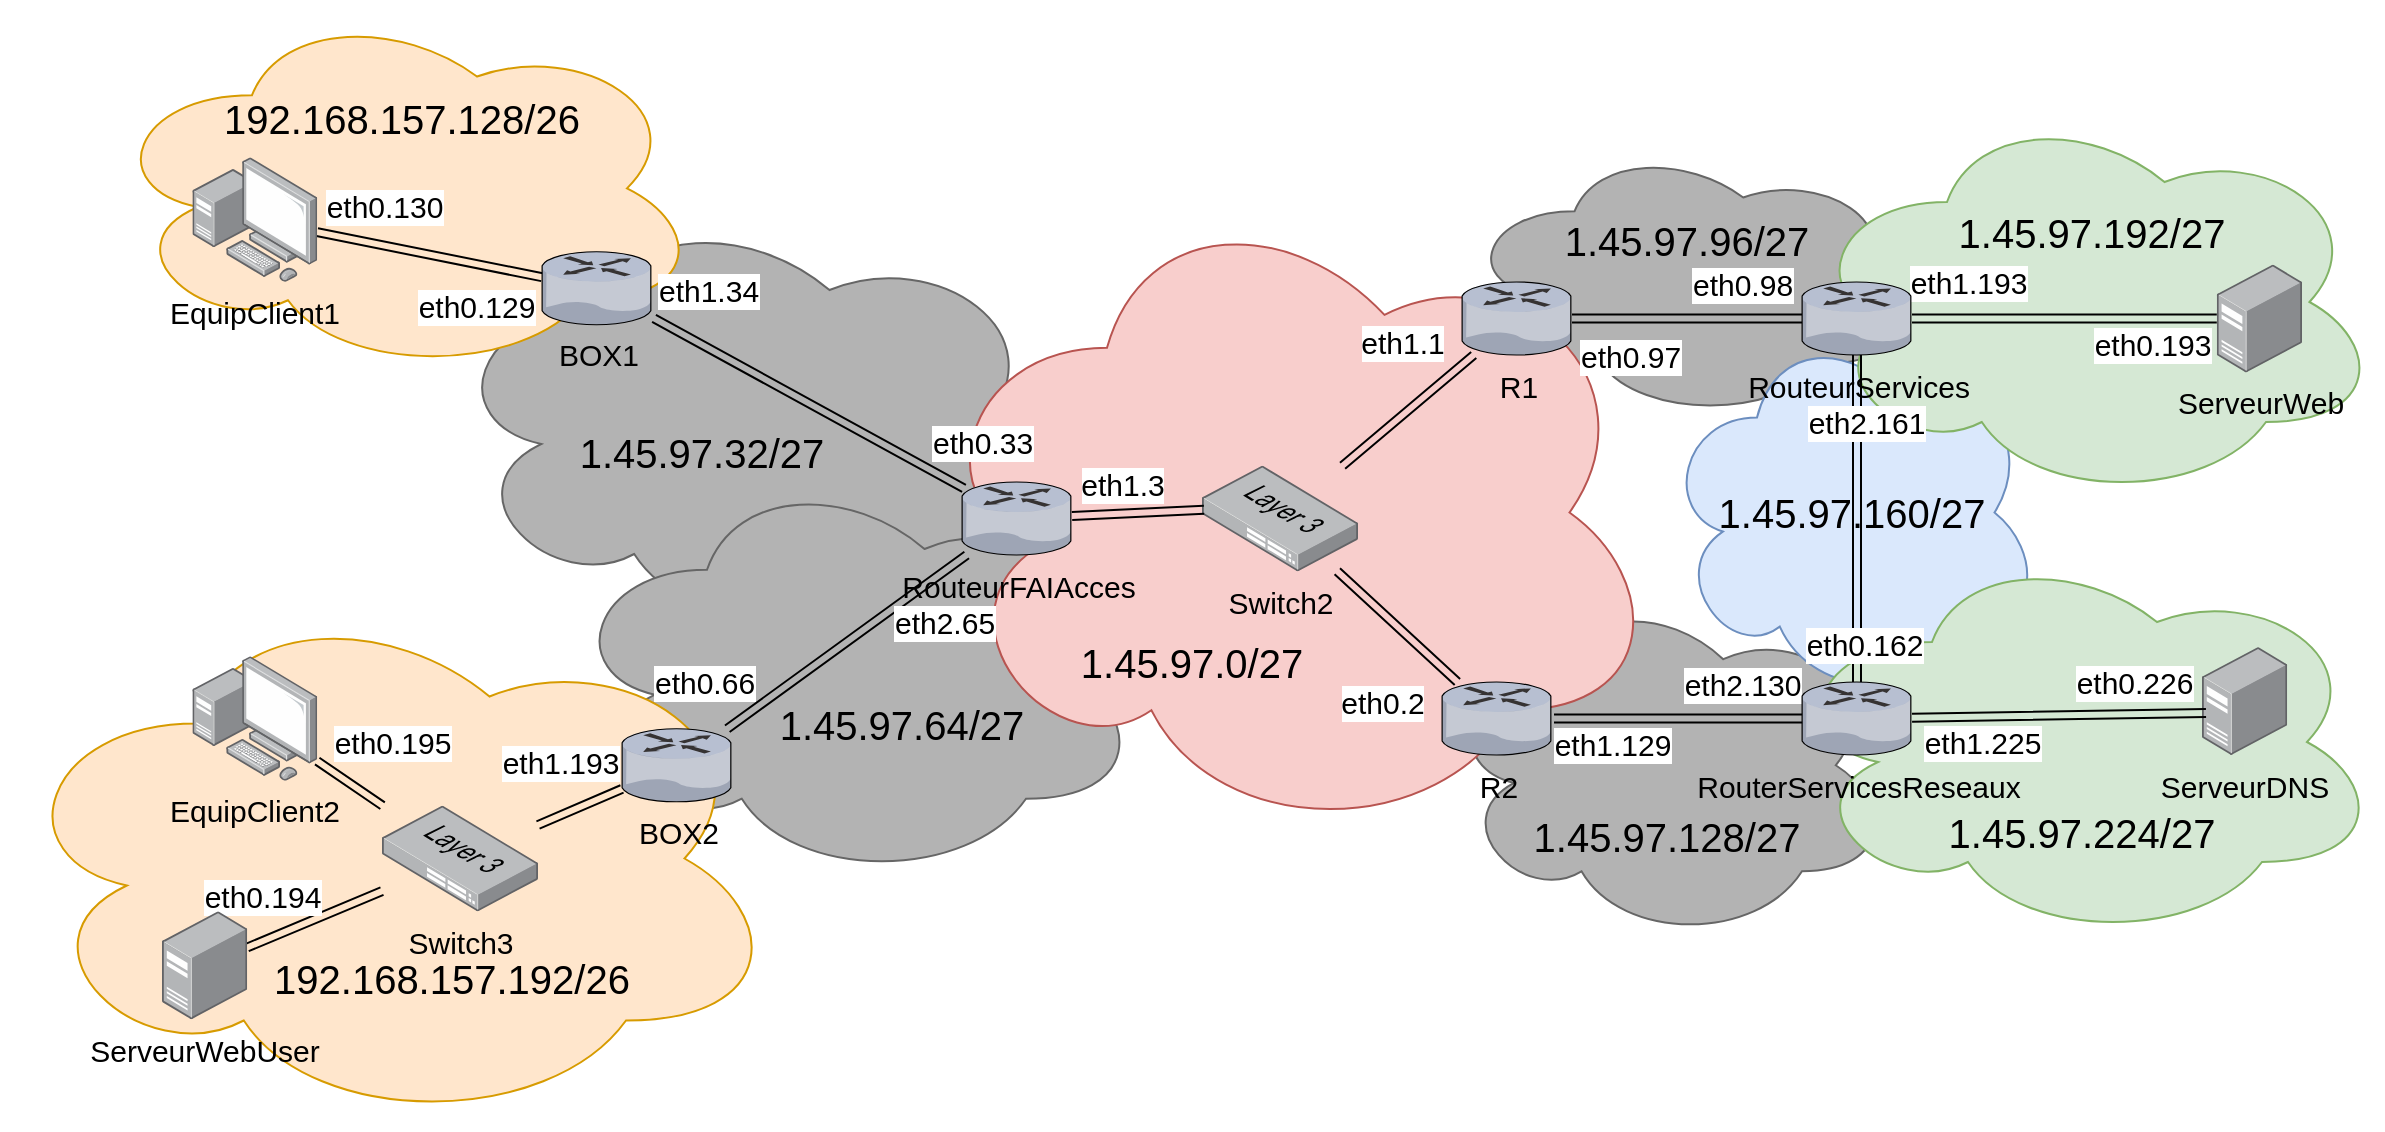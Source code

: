 <mxfile version="24.0.2" type="device">
  <diagram name="Page-1" id="u5iikIoWCM3mgACq238c">
    <mxGraphModel dx="2284" dy="1844" grid="1" gridSize="10" guides="1" tooltips="1" connect="1" arrows="1" fold="1" page="1" pageScale="1" pageWidth="850" pageHeight="1100" background="#FFFFFF" math="0" shadow="0">
      <root>
        <mxCell id="0" />
        <mxCell id="1" parent="0" />
        <mxCell id="snNGc6ppAhpL-tslVcz1-57" value="1.45.97.32/27" style="ellipse;shape=cloud;whiteSpace=wrap;html=1;rotation=0;fillColor=#B3B3B3;fontColor=#000000;strokeColor=#666666;fontSize=20;labelPosition=center;verticalLabelPosition=middle;align=center;verticalAlign=middle;spacingBottom=0;spacingLeft=0;spacingRight=50;spacing=2;spacingTop=30;" parent="1" vertex="1">
          <mxGeometry x="80" y="90" width="310" height="220" as="geometry" />
        </mxCell>
        <mxCell id="snNGc6ppAhpL-tslVcz1-12" value="1.45.97.128/27" style="ellipse;shape=cloud;whiteSpace=wrap;html=1;rotation=0;fillColor=#B3B3B3;fontColor=#000000;strokeColor=#666666;fontSize=20;spacingTop=70;" parent="1" vertex="1">
          <mxGeometry x="580" y="283.25" width="225" height="176.75" as="geometry" />
        </mxCell>
        <mxCell id="snNGc6ppAhpL-tslVcz1-10" value="1.45.97.96/27" style="ellipse;shape=cloud;whiteSpace=wrap;html=1;rotation=0;fillColor=#B3B3B3;strokeColor=#666666;spacingBottom=40;fontSize=20;" parent="1" vertex="1">
          <mxGeometry x="590" y="60" width="225" height="138.63" as="geometry" />
        </mxCell>
        <mxCell id="snNGc6ppAhpL-tslVcz1-51" value="1.45.97.160/27" style="ellipse;shape=cloud;whiteSpace=wrap;html=1;fillColor=#dae8fc;strokeColor=#6c8ebf;fontSize=20;" parent="1" vertex="1">
          <mxGeometry x="690" y="150.28" width="190" height="190" as="geometry" />
        </mxCell>
        <mxCell id="snNGc6ppAhpL-tslVcz1-5" value="1.45.97.192/27" style="ellipse;shape=cloud;whiteSpace=wrap;html=1;fillColor=#d5e8d4;strokeColor=#82b366;fontSize=20;spacingBottom=70;" parent="1" vertex="1">
          <mxGeometry x="760" y="40" width="290" height="200" as="geometry" />
        </mxCell>
        <mxCell id="snNGc6ppAhpL-tslVcz1-6" value="1.45.97.224/27" style="ellipse;shape=cloud;whiteSpace=wrap;html=1;fillColor=#d5e8d4;strokeColor=#82b366;fontSize=20;spacingTop=90;" parent="1" vertex="1">
          <mxGeometry x="750" y="260" width="300" height="200" as="geometry" />
        </mxCell>
        <mxCell id="snNGc6ppAhpL-tslVcz1-9" value="1.45.97.64/27" style="ellipse;shape=cloud;whiteSpace=wrap;html=1;rotation=0;fillColor=#B3B3B3;fontColor=#000000;strokeColor=#666666;fontSize=20;labelPosition=center;verticalLabelPosition=middle;align=center;verticalAlign=middle;spacingBottom=0;spacingLeft=50;spacingRight=0;spacingTop=50;" parent="1" vertex="1">
          <mxGeometry x="140" y="221.85" width="290" height="208.15" as="geometry" />
        </mxCell>
        <mxCell id="snNGc6ppAhpL-tslVcz1-4" value="1.45.97.0/27" style="ellipse;shape=cloud;whiteSpace=wrap;html=1;fillColor=#f8cecc;strokeColor=#b85450;fontSize=20;spacingTop=150;spacingRight=100;" parent="1" vertex="1">
          <mxGeometry x="320" y="80.55" width="370" height="329.45" as="geometry" />
        </mxCell>
        <mxCell id="snNGc6ppAhpL-tslVcz1-3" value="&lt;p style=&quot;line-height: 100%;&quot;&gt;192.168.157.128/26&lt;/p&gt;" style="ellipse;shape=cloud;whiteSpace=wrap;html=1;fillColor=#ffe6cc;strokeColor=#d79b00;fontSize=20;align=center;spacingTop=0;spacingBottom=70;spacing=0;spacingRight=0;" parent="1" vertex="1">
          <mxGeometry x="-90" y="-10" width="300" height="186.4" as="geometry" />
        </mxCell>
        <mxCell id="snNGc6ppAhpL-tslVcz1-2" value="192.168.157.192/26" style="ellipse;shape=cloud;whiteSpace=wrap;html=1;fillColor=#ffe6cc;strokeColor=#d79b00;fontSize=20;spacingBottom=0;spacingTop=120;spacingLeft=60;" parent="1" vertex="1">
          <mxGeometry x="-140" y="283.25" width="390" height="270" as="geometry" />
        </mxCell>
        <mxCell id="T236BH-KNPPCVBOZO8J2-38" value="" style="rounded=0;orthogonalLoop=1;jettySize=auto;html=1;fontFamily=Helvetica;fontSize=12;fontColor=default;labelBackgroundColor=none;shape=link;" parent="1" source="T236BH-KNPPCVBOZO8J2-2" target="T236BH-KNPPCVBOZO8J2-20" edge="1">
          <mxGeometry relative="1" as="geometry" />
        </mxCell>
        <mxCell id="snNGc6ppAhpL-tslVcz1-20" value="eth1.193" style="edgeLabel;html=1;align=center;verticalAlign=middle;resizable=0;points=[];fontSize=15;" parent="T236BH-KNPPCVBOZO8J2-38" vertex="1" connectable="0">
          <mxGeometry x="-0.452" y="7" relative="1" as="geometry">
            <mxPoint x="-23" y="-25" as="offset" />
          </mxGeometry>
        </mxCell>
        <mxCell id="T236BH-KNPPCVBOZO8J2-45" style="rounded=0;orthogonalLoop=1;jettySize=auto;html=1;fontFamily=Helvetica;fontSize=12;fontColor=default;labelBackgroundColor=none;shape=link;" parent="1" source="T236BH-KNPPCVBOZO8J2-2" target="T236BH-KNPPCVBOZO8J2-24" edge="1">
          <mxGeometry relative="1" as="geometry" />
        </mxCell>
        <mxCell id="snNGc6ppAhpL-tslVcz1-23" value="eth2.65" style="edgeLabel;html=1;align=center;verticalAlign=middle;resizable=0;points=[];fontSize=15;" parent="T236BH-KNPPCVBOZO8J2-45" vertex="1" connectable="0">
          <mxGeometry x="0.478" y="-7" relative="1" as="geometry">
            <mxPoint x="15" y="5" as="offset" />
          </mxGeometry>
        </mxCell>
        <mxCell id="snNGc6ppAhpL-tslVcz1-24" value="eth0.66" style="edgeLabel;html=1;align=center;verticalAlign=middle;resizable=0;points=[];fontSize=15;" parent="T236BH-KNPPCVBOZO8J2-45" vertex="1" connectable="0">
          <mxGeometry x="-0.509" y="3" relative="1" as="geometry">
            <mxPoint x="-40" as="offset" />
          </mxGeometry>
        </mxCell>
        <mxCell id="T236BH-KNPPCVBOZO8J2-2" value="BOX2" style="verticalLabelPosition=bottom;aspect=fixed;html=1;verticalAlign=top;strokeColor=none;align=center;outlineConnect=0;shape=mxgraph.citrix.router;labelBackgroundColor=none;fontSize=15;" parent="1" vertex="1">
          <mxGeometry x="170" y="353.38" width="55" height="36.5" as="geometry" />
        </mxCell>
        <mxCell id="T236BH-KNPPCVBOZO8J2-4" value="ServeurWeb" style="image;points=[];aspect=fixed;html=1;align=center;shadow=0;dashed=0;image=img/lib/allied_telesis/computer_and_terminals/Server_Desktop.svg;labelBackgroundColor=none;fontSize=15;" parent="1" vertex="1">
          <mxGeometry x="967.4" y="121.25" width="42.6" height="54" as="geometry" />
        </mxCell>
        <mxCell id="T236BH-KNPPCVBOZO8J2-43" style="rounded=0;orthogonalLoop=1;jettySize=auto;html=1;fontFamily=Helvetica;fontSize=12;fontColor=default;labelBackgroundColor=none;shape=link;" parent="1" source="T236BH-KNPPCVBOZO8J2-5" target="T236BH-KNPPCVBOZO8J2-23" edge="1">
          <mxGeometry relative="1" as="geometry" />
        </mxCell>
        <mxCell id="snNGc6ppAhpL-tslVcz1-16" value="&lt;font style=&quot;font-size: 15px;&quot;&gt;eth0.130&lt;/font&gt;" style="edgeLabel;html=1;align=center;verticalAlign=middle;resizable=0;points=[];" parent="T236BH-KNPPCVBOZO8J2-43" vertex="1" connectable="0">
          <mxGeometry x="-0.504" y="9" relative="1" as="geometry">
            <mxPoint x="3" y="-10" as="offset" />
          </mxGeometry>
        </mxCell>
        <mxCell id="snNGc6ppAhpL-tslVcz1-17" value="eth0.129" style="edgeLabel;html=1;align=center;verticalAlign=middle;resizable=0;points=[];fontSize=15;" parent="T236BH-KNPPCVBOZO8J2-43" vertex="1" connectable="0">
          <mxGeometry x="0.492" y="-6" relative="1" as="geometry">
            <mxPoint x="-4" y="14" as="offset" />
          </mxGeometry>
        </mxCell>
        <object label="EquipClient1" id="T236BH-KNPPCVBOZO8J2-5">
          <mxCell style="image;points=[];aspect=fixed;html=1;align=center;shadow=0;dashed=0;image=img/lib/allied_telesis/computer_and_terminals/Personal_Computer_with_Server.svg;labelBackgroundColor=none;fontSize=15;" parent="1" vertex="1">
            <mxGeometry x="-44.8" y="67.6" width="62.4" height="62.4" as="geometry" />
          </mxCell>
        </object>
        <mxCell id="T236BH-KNPPCVBOZO8J2-20" value="Switch3" style="image;points=[];aspect=fixed;html=1;align=center;shadow=0;dashed=0;image=img/lib/allied_telesis/switch/Switch_24_port_L3_Alternative.svg;labelBackgroundColor=none;fontSize=15;" parent="1" vertex="1">
          <mxGeometry x="50" y="391.85" width="78" height="52.8" as="geometry" />
        </mxCell>
        <mxCell id="T236BH-KNPPCVBOZO8J2-40" value="" style="rounded=0;orthogonalLoop=1;jettySize=auto;html=1;fontFamily=Helvetica;fontSize=12;fontColor=default;labelBackgroundColor=none;shape=link;" parent="1" source="T236BH-KNPPCVBOZO8J2-21" target="T236BH-KNPPCVBOZO8J2-20" edge="1">
          <mxGeometry relative="1" as="geometry" />
        </mxCell>
        <mxCell id="snNGc6ppAhpL-tslVcz1-18" value="&lt;font style=&quot;font-size: 15px;&quot;&gt;eth0.195&lt;/font&gt;" style="edgeLabel;html=1;align=center;verticalAlign=middle;resizable=0;points=[];" parent="T236BH-KNPPCVBOZO8J2-40" vertex="1" connectable="0">
          <mxGeometry x="-0.61" y="7" relative="1" as="geometry">
            <mxPoint x="27" y="-8" as="offset" />
          </mxGeometry>
        </mxCell>
        <mxCell id="T236BH-KNPPCVBOZO8J2-42" value="" style="rounded=0;orthogonalLoop=1;jettySize=auto;html=1;fontFamily=Helvetica;fontSize=12;fontColor=default;labelBackgroundColor=none;shape=link;" parent="1" source="T236BH-KNPPCVBOZO8J2-22" target="T236BH-KNPPCVBOZO8J2-20" edge="1">
          <mxGeometry relative="1" as="geometry">
            <mxPoint x="48.8" y="390" as="targetPoint" />
          </mxGeometry>
        </mxCell>
        <mxCell id="snNGc6ppAhpL-tslVcz1-19" value="eth0.194" style="edgeLabel;html=1;align=center;verticalAlign=middle;resizable=0;points=[];fontSize=15;" parent="T236BH-KNPPCVBOZO8J2-42" vertex="1" connectable="0">
          <mxGeometry x="-0.548" y="5" relative="1" as="geometry">
            <mxPoint x="-6" y="-15" as="offset" />
          </mxGeometry>
        </mxCell>
        <mxCell id="T236BH-KNPPCVBOZO8J2-21" value="EquipClient2" style="image;points=[];aspect=fixed;html=1;align=center;shadow=0;dashed=0;image=img/lib/allied_telesis/computer_and_terminals/Personal_Computer_with_Server.svg;labelBackgroundColor=none;fontSize=15;" parent="1" vertex="1">
          <mxGeometry x="-44.8" y="317.05" width="62.4" height="62.4" as="geometry" />
        </mxCell>
        <mxCell id="T236BH-KNPPCVBOZO8J2-22" value="ServeurWebUser" style="image;points=[];aspect=fixed;html=1;align=center;shadow=0;dashed=0;image=img/lib/allied_telesis/computer_and_terminals/Server_Desktop.svg;labelBackgroundColor=none;fontSize=15;" parent="1" vertex="1">
          <mxGeometry x="-60.0" y="444.65" width="42.6" height="54" as="geometry" />
        </mxCell>
        <mxCell id="T236BH-KNPPCVBOZO8J2-44" style="rounded=0;orthogonalLoop=1;jettySize=auto;html=1;fontFamily=Helvetica;fontSize=12;fontColor=default;labelBackgroundColor=none;shape=link;" parent="1" edge="1">
          <mxGeometry relative="1" as="geometry">
            <mxPoint x="186" y="148.197" as="sourcePoint" />
            <mxPoint x="341" y="233.173" as="targetPoint" />
          </mxGeometry>
        </mxCell>
        <mxCell id="snNGc6ppAhpL-tslVcz1-21" value="eth1.34" style="edgeLabel;html=1;align=center;verticalAlign=middle;resizable=0;points=[];fontSize=15;" parent="T236BH-KNPPCVBOZO8J2-44" vertex="1" connectable="0">
          <mxGeometry x="-0.51" y="7" relative="1" as="geometry">
            <mxPoint x="-15" y="-29" as="offset" />
          </mxGeometry>
        </mxCell>
        <mxCell id="snNGc6ppAhpL-tslVcz1-22" value="&lt;font style=&quot;font-size: 15px;&quot;&gt;eth0.33&lt;/font&gt;" style="edgeLabel;html=1;align=center;verticalAlign=middle;resizable=0;points=[];" parent="T236BH-KNPPCVBOZO8J2-44" vertex="1" connectable="0">
          <mxGeometry x="0.463" y="-5" relative="1" as="geometry">
            <mxPoint x="53" y="-5" as="offset" />
          </mxGeometry>
        </mxCell>
        <mxCell id="T236BH-KNPPCVBOZO8J2-23" value="BOX1" style="verticalLabelPosition=bottom;aspect=fixed;html=1;verticalAlign=top;strokeColor=none;align=center;outlineConnect=0;shape=mxgraph.citrix.router;labelBackgroundColor=none;fontSize=15;" parent="1" vertex="1">
          <mxGeometry x="130" y="114.87" width="55" height="36.5" as="geometry" />
        </mxCell>
        <mxCell id="T236BH-KNPPCVBOZO8J2-24" value="RouteurFAIAcces" style="verticalLabelPosition=bottom;aspect=fixed;html=1;verticalAlign=top;strokeColor=none;align=center;outlineConnect=0;shape=mxgraph.citrix.router;labelBackgroundColor=none;fontSize=15;" parent="1" vertex="1">
          <mxGeometry x="340" y="230" width="55" height="36.5" as="geometry" />
        </mxCell>
        <mxCell id="T236BH-KNPPCVBOZO8J2-25" value="ServeurDNS" style="image;points=[];aspect=fixed;html=1;align=center;shadow=0;dashed=0;image=img/lib/allied_telesis/computer_and_terminals/Server_Desktop.svg;labelBackgroundColor=none;fontSize=15;" parent="1" vertex="1">
          <mxGeometry x="960" y="312.5" width="42.6" height="54" as="geometry" />
        </mxCell>
        <mxCell id="T236BH-KNPPCVBOZO8J2-47" style="rounded=0;orthogonalLoop=1;jettySize=auto;html=1;fontFamily=Helvetica;fontSize=12;fontColor=default;labelBackgroundColor=none;shape=link;" parent="1" source="T236BH-KNPPCVBOZO8J2-26" target="T236BH-KNPPCVBOZO8J2-28" edge="1">
          <mxGeometry relative="1" as="geometry">
            <mxPoint x="490" y="230" as="sourcePoint" />
          </mxGeometry>
        </mxCell>
        <mxCell id="snNGc6ppAhpL-tslVcz1-26" value="eth1.1" style="edgeLabel;html=1;align=center;verticalAlign=middle;resizable=0;points=[];fontSize=15;" parent="T236BH-KNPPCVBOZO8J2-47" vertex="1" connectable="0">
          <mxGeometry x="0.493" y="-6" relative="1" as="geometry">
            <mxPoint x="-23" y="-25" as="offset" />
          </mxGeometry>
        </mxCell>
        <mxCell id="T236BH-KNPPCVBOZO8J2-48" style="rounded=0;orthogonalLoop=1;jettySize=auto;html=1;fontFamily=Helvetica;fontSize=12;fontColor=default;labelBackgroundColor=none;shape=link;" parent="1" source="T236BH-KNPPCVBOZO8J2-26" target="T236BH-KNPPCVBOZO8J2-29" edge="1">
          <mxGeometry relative="1" as="geometry" />
        </mxCell>
        <mxCell id="snNGc6ppAhpL-tslVcz1-27" value="eth0.2" style="edgeLabel;html=1;align=center;verticalAlign=middle;resizable=0;points=[];fontSize=15;" parent="T236BH-KNPPCVBOZO8J2-48" vertex="1" connectable="0">
          <mxGeometry x="0.529" y="-8" relative="1" as="geometry">
            <mxPoint x="-18" y="17" as="offset" />
          </mxGeometry>
        </mxCell>
        <mxCell id="T236BH-KNPPCVBOZO8J2-26" value="Switch2" style="image;points=[];aspect=fixed;html=1;align=center;shadow=0;dashed=0;image=img/lib/allied_telesis/switch/Switch_24_port_L3_Alternative.svg;labelBackgroundColor=none;fontSize=15;" parent="1" vertex="1">
          <mxGeometry x="460" y="221.85" width="78" height="52.8" as="geometry" />
        </mxCell>
        <mxCell id="T236BH-KNPPCVBOZO8J2-49" value="" style="rounded=0;orthogonalLoop=1;jettySize=auto;html=1;fontFamily=Helvetica;fontSize=20;fontColor=default;labelBackgroundColor=none;shape=link;" parent="1" source="T236BH-KNPPCVBOZO8J2-28" target="T236BH-KNPPCVBOZO8J2-31" edge="1">
          <mxGeometry x="-0.217" y="38" relative="1" as="geometry">
            <mxPoint as="offset" />
          </mxGeometry>
        </mxCell>
        <mxCell id="snNGc6ppAhpL-tslVcz1-29" value="eth0.97" style="edgeLabel;html=1;align=center;verticalAlign=middle;resizable=0;points=[];fontSize=15;" parent="T236BH-KNPPCVBOZO8J2-49" vertex="1" connectable="0">
          <mxGeometry x="-0.513" y="8" relative="1" as="geometry">
            <mxPoint x="1" y="26" as="offset" />
          </mxGeometry>
        </mxCell>
        <mxCell id="snNGc6ppAhpL-tslVcz1-31" value="eth0.98" style="edgeLabel;html=1;align=center;verticalAlign=middle;resizable=0;points=[];fontSize=15;" parent="T236BH-KNPPCVBOZO8J2-49" vertex="1" connectable="0">
          <mxGeometry x="0.513" y="-9" relative="1" as="geometry">
            <mxPoint x="-2" y="-27" as="offset" />
          </mxGeometry>
        </mxCell>
        <mxCell id="T236BH-KNPPCVBOZO8J2-28" value="R1" style="verticalLabelPosition=bottom;aspect=fixed;html=1;verticalAlign=top;strokeColor=none;align=center;outlineConnect=0;shape=mxgraph.citrix.router;labelBackgroundColor=none;fontSize=15;" parent="1" vertex="1">
          <mxGeometry x="590" y="130" width="55" height="36.5" as="geometry" />
        </mxCell>
        <mxCell id="T236BH-KNPPCVBOZO8J2-51" style="rounded=0;orthogonalLoop=1;jettySize=auto;html=1;fontFamily=Helvetica;fontSize=12;fontColor=default;labelBackgroundColor=none;shape=link;" parent="1" edge="1">
          <mxGeometry relative="1" as="geometry">
            <mxPoint x="636" y="348.25" as="sourcePoint" />
            <mxPoint x="761" y="348.25" as="targetPoint" />
          </mxGeometry>
        </mxCell>
        <mxCell id="snNGc6ppAhpL-tslVcz1-28" value="eth1.129" style="edgeLabel;html=1;align=center;verticalAlign=middle;resizable=0;points=[];fontSize=15;" parent="T236BH-KNPPCVBOZO8J2-51" vertex="1" connectable="0">
          <mxGeometry x="-0.472" y="8" relative="1" as="geometry">
            <mxPoint x="-4" y="20" as="offset" />
          </mxGeometry>
        </mxCell>
        <mxCell id="snNGc6ppAhpL-tslVcz1-32" value="eth2.130" style="edgeLabel;html=1;align=center;verticalAlign=middle;resizable=0;points=[];fontSize=15;" parent="T236BH-KNPPCVBOZO8J2-51" vertex="1" connectable="0">
          <mxGeometry x="0.44" y="-8" relative="1" as="geometry">
            <mxPoint x="4" y="-26" as="offset" />
          </mxGeometry>
        </mxCell>
        <mxCell id="T236BH-KNPPCVBOZO8J2-29" value="R2" style="verticalLabelPosition=bottom;aspect=fixed;html=1;verticalAlign=top;strokeColor=none;align=center;outlineConnect=0;shape=mxgraph.citrix.router;labelBackgroundColor=none;fontSize=15;" parent="1" vertex="1">
          <mxGeometry x="580" y="330" width="55" height="36.5" as="geometry" />
        </mxCell>
        <mxCell id="T236BH-KNPPCVBOZO8J2-30" value="RouterServicesReseaux" style="verticalLabelPosition=bottom;aspect=fixed;html=1;verticalAlign=top;strokeColor=none;align=center;outlineConnect=0;shape=mxgraph.citrix.router;labelBackgroundColor=none;fontSize=15;labelPosition=center;spacingTop=0;" parent="1" vertex="1">
          <mxGeometry x="760" y="330" width="55" height="36.5" as="geometry" />
        </mxCell>
        <mxCell id="T236BH-KNPPCVBOZO8J2-50" style="rounded=0;orthogonalLoop=1;jettySize=auto;html=1;fontFamily=Helvetica;fontSize=12;fontColor=default;labelBackgroundColor=none;shape=link;" parent="1" source="T236BH-KNPPCVBOZO8J2-31" target="T236BH-KNPPCVBOZO8J2-30" edge="1">
          <mxGeometry relative="1" as="geometry" />
        </mxCell>
        <mxCell id="snNGc6ppAhpL-tslVcz1-40" value="eth0.162" style="edgeLabel;html=1;align=center;verticalAlign=middle;resizable=0;points=[];fontSize=15;" parent="T236BH-KNPPCVBOZO8J2-50" vertex="1" connectable="0">
          <mxGeometry x="0.486" y="-9" relative="1" as="geometry">
            <mxPoint x="12" y="23" as="offset" />
          </mxGeometry>
        </mxCell>
        <mxCell id="snNGc6ppAhpL-tslVcz1-55" value="&lt;font style=&quot;font-size: 15px;&quot;&gt;eth2.161&lt;/font&gt;" style="edgeLabel;html=1;align=center;verticalAlign=middle;resizable=0;points=[];" parent="T236BH-KNPPCVBOZO8J2-50" vertex="1" connectable="0">
          <mxGeometry x="-0.517" y="6" relative="1" as="geometry">
            <mxPoint x="-2" y="-6" as="offset" />
          </mxGeometry>
        </mxCell>
        <mxCell id="T236BH-KNPPCVBOZO8J2-53" style="rounded=0;orthogonalLoop=1;jettySize=auto;html=1;fontFamily=Helvetica;fontSize=12;fontColor=default;labelBackgroundColor=none;shape=link;" parent="1" source="T236BH-KNPPCVBOZO8J2-31" target="T236BH-KNPPCVBOZO8J2-4" edge="1">
          <mxGeometry relative="1" as="geometry" />
        </mxCell>
        <mxCell id="snNGc6ppAhpL-tslVcz1-35" value="eth1.193" style="edgeLabel;html=1;align=center;verticalAlign=middle;resizable=0;points=[];fontSize=15;" parent="T236BH-KNPPCVBOZO8J2-53" vertex="1" connectable="0">
          <mxGeometry x="-0.449" y="9" relative="1" as="geometry">
            <mxPoint x="-14" y="-10" as="offset" />
          </mxGeometry>
        </mxCell>
        <mxCell id="snNGc6ppAhpL-tslVcz1-36" value="eth0.193" style="edgeLabel;html=1;align=center;verticalAlign=middle;resizable=0;points=[];fontSize=15;" parent="T236BH-KNPPCVBOZO8J2-53" vertex="1" connectable="0">
          <mxGeometry x="0.448" y="-2" relative="1" as="geometry">
            <mxPoint x="9" y="10" as="offset" />
          </mxGeometry>
        </mxCell>
        <mxCell id="T236BH-KNPPCVBOZO8J2-31" value="RouteurServices" style="verticalLabelPosition=bottom;aspect=fixed;html=1;verticalAlign=top;strokeColor=none;align=center;outlineConnect=0;shape=mxgraph.citrix.router;labelBackgroundColor=none;fontSize=15;" parent="1" vertex="1">
          <mxGeometry x="760" y="130" width="55" height="36.5" as="geometry" />
        </mxCell>
        <mxCell id="T236BH-KNPPCVBOZO8J2-46" style="rounded=0;orthogonalLoop=1;jettySize=auto;html=1;entryX=0.013;entryY=0.417;entryDx=0;entryDy=0;entryPerimeter=0;fontFamily=Helvetica;fontSize=12;fontColor=default;labelBackgroundColor=none;shape=link;" parent="1" source="T236BH-KNPPCVBOZO8J2-24" target="T236BH-KNPPCVBOZO8J2-26" edge="1">
          <mxGeometry relative="1" as="geometry" />
        </mxCell>
        <mxCell id="snNGc6ppAhpL-tslVcz1-25" value="&lt;font style=&quot;font-size: 15px;&quot;&gt;eth1.3&lt;/font&gt;" style="edgeLabel;html=1;align=center;verticalAlign=middle;resizable=0;points=[];" parent="T236BH-KNPPCVBOZO8J2-46" vertex="1" connectable="0">
          <mxGeometry x="-0.567" y="6" relative="1" as="geometry">
            <mxPoint x="11" y="-10" as="offset" />
          </mxGeometry>
        </mxCell>
        <mxCell id="T236BH-KNPPCVBOZO8J2-52" style="rounded=0;orthogonalLoop=1;jettySize=auto;html=1;entryX=0.047;entryY=0.611;entryDx=0;entryDy=0;entryPerimeter=0;fontFamily=Helvetica;fontSize=12;fontColor=default;labelBackgroundColor=none;shape=link;" parent="1" source="T236BH-KNPPCVBOZO8J2-30" target="T236BH-KNPPCVBOZO8J2-25" edge="1">
          <mxGeometry relative="1" as="geometry" />
        </mxCell>
        <mxCell id="snNGc6ppAhpL-tslVcz1-37" value="eth1.225" style="edgeLabel;html=1;align=center;verticalAlign=middle;resizable=0;points=[];fontSize=15;" parent="T236BH-KNPPCVBOZO8J2-52" vertex="1" connectable="0">
          <mxGeometry x="-0.461" y="6" relative="1" as="geometry">
            <mxPoint x="-5" y="19" as="offset" />
          </mxGeometry>
        </mxCell>
        <mxCell id="snNGc6ppAhpL-tslVcz1-38" value="eth0.226" style="edgeLabel;html=1;align=center;verticalAlign=middle;resizable=0;points=[];fontSize=15;" parent="T236BH-KNPPCVBOZO8J2-52" vertex="1" connectable="0">
          <mxGeometry x="0.501" y="-8" relative="1" as="geometry">
            <mxPoint y="-24" as="offset" />
          </mxGeometry>
        </mxCell>
      </root>
    </mxGraphModel>
  </diagram>
</mxfile>
